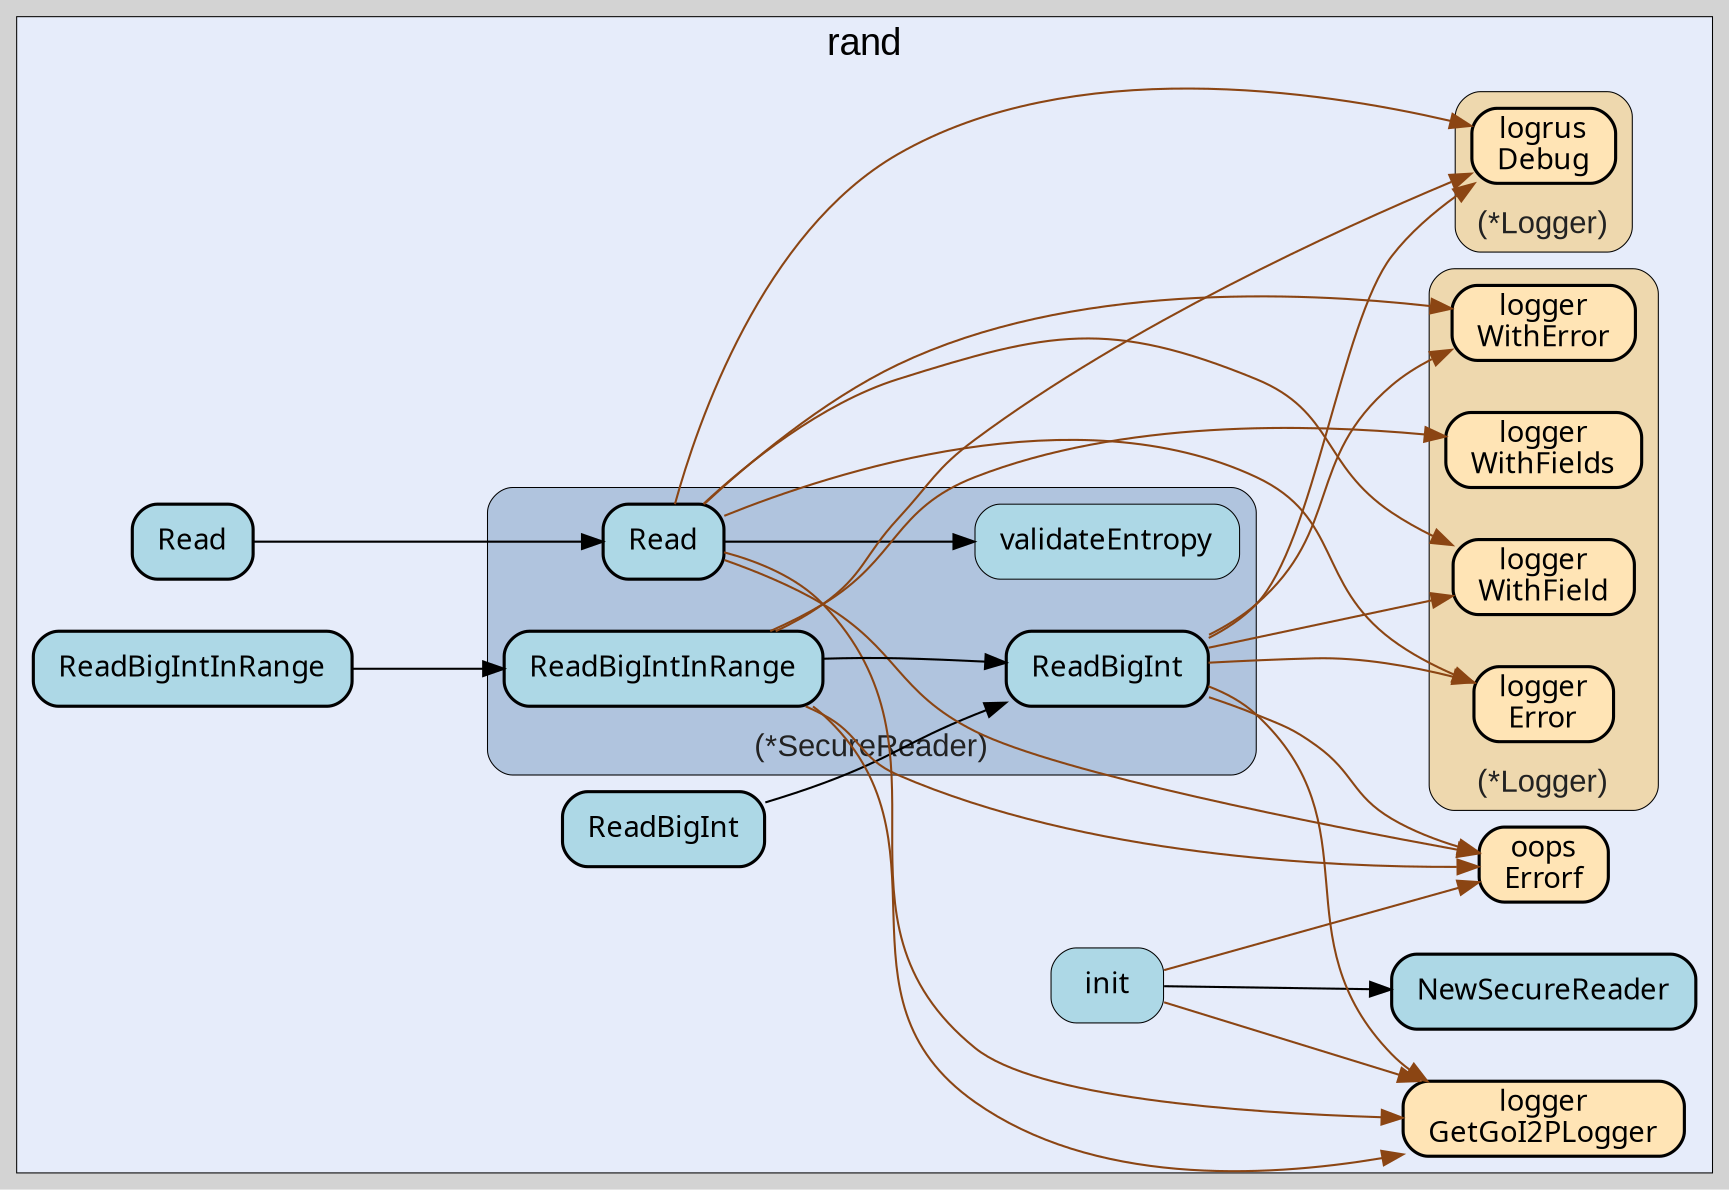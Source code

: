 digraph gocallvis {
    label="";
    labeljust="l";
    fontname="Arial";
    fontsize="14";
    rankdir="LR";
    bgcolor="lightgray";
    style="solid";
    penwidth="0.5";
    pad="0.0";
    nodesep="0.35";

    node [shape="box" style="filled,rounded" fillcolor="honeydew" fontname="Verdana" penwidth="1.0" margin="0.16,0.0"];
    edge [minlen="2"]

    subgraph "cluster_focus" {
        bgcolor="#e6ecfa";
label="rand";
labelloc="t";
labeljust="c";
fontsize="18";
        
        "github.com/go-i2p/logger.GetGoI2PLogger" [ fillcolor="moccasin" label="logger\nGetGoI2PLogger" penwidth="1.5" tooltip="github.com/go-i2p/logger.GetGoI2PLogger | defined in log.go:120" ]
        "github.com/samber/oops.Errorf" [ penwidth="1.5" tooltip="github.com/samber/oops.Errorf | defined in oops.go:34" fillcolor="moccasin" label="oops\nErrorf" ]
        "github.com/go-i2p/crypto/rand.ReadBigIntInRange" [ penwidth="1.5" tooltip="github.com/go-i2p/crypto/rand.ReadBigIntInRange | defined in secure_reader.go:160\nat secure_reader.go:161: calling [(*github.com/go-i2p/crypto/rand.SecureReader).ReadBigIntInRange]" fillcolor="lightblue" label="ReadBigIntInRange" ]
        "github.com/go-i2p/crypto/rand.ReadBigInt" [ label="ReadBigInt" penwidth="1.5" tooltip="github.com/go-i2p/crypto/rand.ReadBigInt | defined in secure_reader.go:155\nat secure_reader.go:156: calling [(*github.com/go-i2p/crypto/rand.SecureReader).ReadBigInt]" fillcolor="lightblue" ]
        "github.com/go-i2p/crypto/rand.Read" [ fillcolor="lightblue" label="Read" penwidth="1.5" tooltip="github.com/go-i2p/crypto/rand.Read | defined in secure_reader.go:150\nat secure_reader.go:151: calling [(*github.com/go-i2p/crypto/rand.SecureReader).Read]" ]
        "github.com/go-i2p/crypto/rand.init" [ fillcolor="lightblue" label="init" penwidth="0.5" tooltip="github.com/go-i2p/crypto/rand.init | defined in .:0\nat constants.go:9: calling [github.com/go-i2p/logger.GetGoI2PLogger]\nat constants.go:13: calling [github.com/samber/oops.Errorf]\nat constants.go:14: calling [github.com/samber/oops.Errorf]\nat constants.go:15: calling [github.com/samber/oops.Errorf]\nat secure_reader.go:147: calling [github.com/go-i2p/crypto/rand.NewSecureReader]" ]
        "github.com/go-i2p/crypto/rand.NewSecureReader" [ penwidth="1.5" tooltip="github.com/go-i2p/crypto/rand.NewSecureReader | defined in secure_reader.go:20" fillcolor="lightblue" label="NewSecureReader" ]
        
        subgraph "cluster_*github.com/go-i2p/crypto/rand.SecureReader" {
        fontsize="15";
fontcolor="#222222";
labelloc="b";
style="rounded,filled";
fillcolor="lightsteelblue";
penwidth="0.5";
label="(*SecureReader)";
tooltip="type: *github.com/go-i2p/crypto/rand.SecureReader";
        
        "(*github.com/go-i2p/crypto/rand.SecureReader).Read" [ fillcolor="lightblue" label="Read" penwidth="1.5" tooltip="(*github.com/go-i2p/crypto/rand.SecureReader).Read | defined in secure_reader.go:28\nat secure_reader.go:51: calling [github.com/samber/oops.Errorf]\nat secure_reader.go:36: calling [github.com/samber/oops.Errorf]\nat secure_reader.go:47: calling [(*github.com/go-i2p/logger.Logger).WithField]\nat secure_reader.go:42: calling [(*github.com/go-i2p/logger.Logger).WithField]\nat secure_reader.go:52: calling [(*github.com/go-i2p/logger.Logger).Error]\nat secure_reader.go:35: calling [(*github.com/go-i2p/logger.Logger).Error]\nat secure_reader.go:41: calling [(*github.com/go-i2p/crypto/rand.SecureReader).validateEntropy]\nat secure_reader.go:47: calling [(*github.com/sirupsen/logrus.Logger).Debug]\nat secure_reader.go:42: calling [(*github.com/sirupsen/logrus.Logger).Debug]\nat secure_reader.go:29: calling [github.com/go-i2p/logger.GetGoI2PLogger]\nat secure_reader.go:52: calling [(*github.com/go-i2p/logger.Logger).WithError]\nat secure_reader.go:35: calling [(*github.com/go-i2p/logger.Logger).WithError]" ]
        "(*github.com/go-i2p/crypto/rand.SecureReader).validateEntropy" [ fillcolor="lightblue" label="validateEntropy" penwidth="0.5" tooltip="(*github.com/go-i2p/crypto/rand.SecureReader).validateEntropy | defined in secure_reader.go:116" ]
        "(*github.com/go-i2p/crypto/rand.SecureReader).ReadBigIntInRange" [ fillcolor="lightblue" label="ReadBigIntInRange" penwidth="1.5" tooltip="(*github.com/go-i2p/crypto/rand.SecureReader).ReadBigIntInRange | defined in secure_reader.go:87\nat secure_reader.go:88: calling [github.com/go-i2p/logger.GetGoI2PLogger]\nat secure_reader.go:110: calling [(*github.com/sirupsen/logrus.Logger).Debug]\nat secure_reader.go:106: calling [(*github.com/go-i2p/logger.Logger).WithFields]\nat secure_reader.go:91: calling [github.com/samber/oops.Errorf]\nat secure_reader.go:100: calling [github.com/samber/oops.Errorf]\nat secure_reader.go:98: calling [(*github.com/go-i2p/crypto/rand.SecureReader).ReadBigInt]" ]
        "(*github.com/go-i2p/crypto/rand.SecureReader).ReadBigInt" [ tooltip="(*github.com/go-i2p/crypto/rand.SecureReader).ReadBigInt | defined in secure_reader.go:57\nat secure_reader.go:82: calling [(*github.com/go-i2p/logger.Logger).WithError]\nat secure_reader.go:68: calling [(*github.com/go-i2p/logger.Logger).WithError]\nat secure_reader.go:74: calling [(*github.com/sirupsen/logrus.Logger).Debug]\nat secure_reader.go:78: calling [(*github.com/sirupsen/logrus.Logger).Debug]\nat secure_reader.go:82: calling [(*github.com/go-i2p/logger.Logger).Error]\nat secure_reader.go:68: calling [(*github.com/go-i2p/logger.Logger).Error]\nat secure_reader.go:74: calling [(*github.com/go-i2p/logger.Logger).WithField]\nat secure_reader.go:78: calling [(*github.com/go-i2p/logger.Logger).WithField]\nat secure_reader.go:58: calling [github.com/go-i2p/logger.GetGoI2PLogger]\nat secure_reader.go:61: calling [github.com/samber/oops.Errorf]\nat secure_reader.go:81: calling [github.com/samber/oops.Errorf]\nat secure_reader.go:69: calling [github.com/samber/oops.Errorf]" fillcolor="lightblue" label="ReadBigInt" penwidth="1.5" ]
        
    }

        subgraph "cluster_*github.com/go-i2p/logger.Logger" {
        fontsize="15";
fontcolor="#222222";
labelloc="b";
style="rounded,filled";
fillcolor="wheat2";
label="(*Logger)";
tooltip="type: *github.com/go-i2p/logger.Logger";
penwidth="0.5";
        
        "(*github.com/go-i2p/logger.Logger).WithError" [ penwidth="1.5" tooltip="(*github.com/go-i2p/logger.Logger).WithError | defined in log.go:66" fillcolor="moccasin" label="logger\nWithError" ]
        "(*github.com/go-i2p/logger.Logger).Error" [ fillcolor="moccasin" label="logger\nError" penwidth="1.5" tooltip="(*github.com/go-i2p/logger.Logger).Error | defined in log.go:42" ]
        "(*github.com/go-i2p/logger.Logger).WithField" [ penwidth="1.5" tooltip="(*github.com/go-i2p/logger.Logger).WithField | defined in log.go:54" fillcolor="moccasin" label="logger\nWithField" ]
        "(*github.com/go-i2p/logger.Logger).WithFields" [ fillcolor="moccasin" label="logger\nWithFields" penwidth="1.5" tooltip="(*github.com/go-i2p/logger.Logger).WithFields | defined in log.go:60" ]
        
    }

        subgraph "cluster_*github.com/sirupsen/logrus.Logger" {
        penwidth="0.5";
fontsize="15";
fontcolor="#222222";
labelloc="b";
style="rounded,filled";
fillcolor="wheat2";
label="(*Logger)";
tooltip="type: *github.com/sirupsen/logrus.Logger";
        
        "(*github.com/sirupsen/logrus.Logger).Debug" [ fillcolor="moccasin" label="logrus\nDebug" penwidth="1.5" tooltip="(*github.com/sirupsen/logrus.Logger).Debug | defined in logger.go:221" ]
        
    }

    }

    "(*github.com/go-i2p/crypto/rand.SecureReader).Read" -> "github.com/samber/oops.Errorf" [ color="saddlebrown" tooltip="at secure_reader.go:51: calling [github.com/samber/oops.Errorf]\nat secure_reader.go:36: calling [github.com/samber/oops.Errorf]" ]
    "(*github.com/go-i2p/crypto/rand.SecureReader).Read" -> "(*github.com/go-i2p/logger.Logger).WithField" [ color="saddlebrown" tooltip="at secure_reader.go:47: calling [(*github.com/go-i2p/logger.Logger).WithField]\nat secure_reader.go:42: calling [(*github.com/go-i2p/logger.Logger).WithField]" ]
    "(*github.com/go-i2p/crypto/rand.SecureReader).ReadBigIntInRange" -> "github.com/go-i2p/logger.GetGoI2PLogger" [ color="saddlebrown" tooltip="at secure_reader.go:88: calling [github.com/go-i2p/logger.GetGoI2PLogger]" ]
    "(*github.com/go-i2p/crypto/rand.SecureReader).ReadBigInt" -> "(*github.com/go-i2p/logger.Logger).WithError" [ color="saddlebrown" tooltip="at secure_reader.go:82: calling [(*github.com/go-i2p/logger.Logger).WithError]\nat secure_reader.go:68: calling [(*github.com/go-i2p/logger.Logger).WithError]" ]
    "(*github.com/go-i2p/crypto/rand.SecureReader).ReadBigInt" -> "(*github.com/sirupsen/logrus.Logger).Debug" [ color="saddlebrown" tooltip="at secure_reader.go:74: calling [(*github.com/sirupsen/logrus.Logger).Debug]\nat secure_reader.go:78: calling [(*github.com/sirupsen/logrus.Logger).Debug]" ]
    "(*github.com/go-i2p/crypto/rand.SecureReader).ReadBigIntInRange" -> "(*github.com/sirupsen/logrus.Logger).Debug" [ color="saddlebrown" tooltip="at secure_reader.go:110: calling [(*github.com/sirupsen/logrus.Logger).Debug]" ]
    "github.com/go-i2p/crypto/rand.ReadBigInt" -> "(*github.com/go-i2p/crypto/rand.SecureReader).ReadBigInt" [ tooltip="at secure_reader.go:156: calling [(*github.com/go-i2p/crypto/rand.SecureReader).ReadBigInt]" ]
    "(*github.com/go-i2p/crypto/rand.SecureReader).Read" -> "(*github.com/go-i2p/logger.Logger).Error" [ color="saddlebrown" tooltip="at secure_reader.go:52: calling [(*github.com/go-i2p/logger.Logger).Error]\nat secure_reader.go:35: calling [(*github.com/go-i2p/logger.Logger).Error]" ]
    "(*github.com/go-i2p/crypto/rand.SecureReader).Read" -> "(*github.com/go-i2p/crypto/rand.SecureReader).validateEntropy" [ tooltip="at secure_reader.go:41: calling [(*github.com/go-i2p/crypto/rand.SecureReader).validateEntropy]" ]
    "(*github.com/go-i2p/crypto/rand.SecureReader).Read" -> "(*github.com/sirupsen/logrus.Logger).Debug" [ color="saddlebrown" tooltip="at secure_reader.go:47: calling [(*github.com/sirupsen/logrus.Logger).Debug]\nat secure_reader.go:42: calling [(*github.com/sirupsen/logrus.Logger).Debug]" ]
    "(*github.com/go-i2p/crypto/rand.SecureReader).ReadBigInt" -> "(*github.com/go-i2p/logger.Logger).Error" [ color="saddlebrown" tooltip="at secure_reader.go:82: calling [(*github.com/go-i2p/logger.Logger).Error]\nat secure_reader.go:68: calling [(*github.com/go-i2p/logger.Logger).Error]" ]
    "(*github.com/go-i2p/crypto/rand.SecureReader).ReadBigInt" -> "(*github.com/go-i2p/logger.Logger).WithField" [ color="saddlebrown" tooltip="at secure_reader.go:74: calling [(*github.com/go-i2p/logger.Logger).WithField]\nat secure_reader.go:78: calling [(*github.com/go-i2p/logger.Logger).WithField]" ]
    "(*github.com/go-i2p/crypto/rand.SecureReader).ReadBigIntInRange" -> "(*github.com/go-i2p/logger.Logger).WithFields" [ color="saddlebrown" tooltip="at secure_reader.go:106: calling [(*github.com/go-i2p/logger.Logger).WithFields]" ]
    "github.com/go-i2p/crypto/rand.init" -> "github.com/go-i2p/logger.GetGoI2PLogger" [ color="saddlebrown" tooltip="at constants.go:9: calling [github.com/go-i2p/logger.GetGoI2PLogger]" ]
    "(*github.com/go-i2p/crypto/rand.SecureReader).ReadBigIntInRange" -> "github.com/samber/oops.Errorf" [ color="saddlebrown" tooltip="at secure_reader.go:91: calling [github.com/samber/oops.Errorf]\nat secure_reader.go:100: calling [github.com/samber/oops.Errorf]" ]
    "(*github.com/go-i2p/crypto/rand.SecureReader).ReadBigInt" -> "github.com/go-i2p/logger.GetGoI2PLogger" [ color="saddlebrown" tooltip="at secure_reader.go:58: calling [github.com/go-i2p/logger.GetGoI2PLogger]" ]
    "(*github.com/go-i2p/crypto/rand.SecureReader).ReadBigIntInRange" -> "(*github.com/go-i2p/crypto/rand.SecureReader).ReadBigInt" [ tooltip="at secure_reader.go:98: calling [(*github.com/go-i2p/crypto/rand.SecureReader).ReadBigInt]" ]
    "github.com/go-i2p/crypto/rand.ReadBigIntInRange" -> "(*github.com/go-i2p/crypto/rand.SecureReader).ReadBigIntInRange" [ tooltip="at secure_reader.go:161: calling [(*github.com/go-i2p/crypto/rand.SecureReader).ReadBigIntInRange]" ]
    "github.com/go-i2p/crypto/rand.Read" -> "(*github.com/go-i2p/crypto/rand.SecureReader).Read" [ tooltip="at secure_reader.go:151: calling [(*github.com/go-i2p/crypto/rand.SecureReader).Read]" ]
    "(*github.com/go-i2p/crypto/rand.SecureReader).Read" -> "github.com/go-i2p/logger.GetGoI2PLogger" [ color="saddlebrown" tooltip="at secure_reader.go:29: calling [github.com/go-i2p/logger.GetGoI2PLogger]" ]
    "(*github.com/go-i2p/crypto/rand.SecureReader).Read" -> "(*github.com/go-i2p/logger.Logger).WithError" [ color="saddlebrown" tooltip="at secure_reader.go:52: calling [(*github.com/go-i2p/logger.Logger).WithError]\nat secure_reader.go:35: calling [(*github.com/go-i2p/logger.Logger).WithError]" ]
    "(*github.com/go-i2p/crypto/rand.SecureReader).ReadBigInt" -> "github.com/samber/oops.Errorf" [ color="saddlebrown" tooltip="at secure_reader.go:61: calling [github.com/samber/oops.Errorf]\nat secure_reader.go:81: calling [github.com/samber/oops.Errorf]\nat secure_reader.go:69: calling [github.com/samber/oops.Errorf]" ]
    "github.com/go-i2p/crypto/rand.init" -> "github.com/samber/oops.Errorf" [ color="saddlebrown" tooltip="at constants.go:13: calling [github.com/samber/oops.Errorf]\nat constants.go:14: calling [github.com/samber/oops.Errorf]\nat constants.go:15: calling [github.com/samber/oops.Errorf]" ]
    "github.com/go-i2p/crypto/rand.init" -> "github.com/go-i2p/crypto/rand.NewSecureReader" [ tooltip="at secure_reader.go:147: calling [github.com/go-i2p/crypto/rand.NewSecureReader]" ]
}
